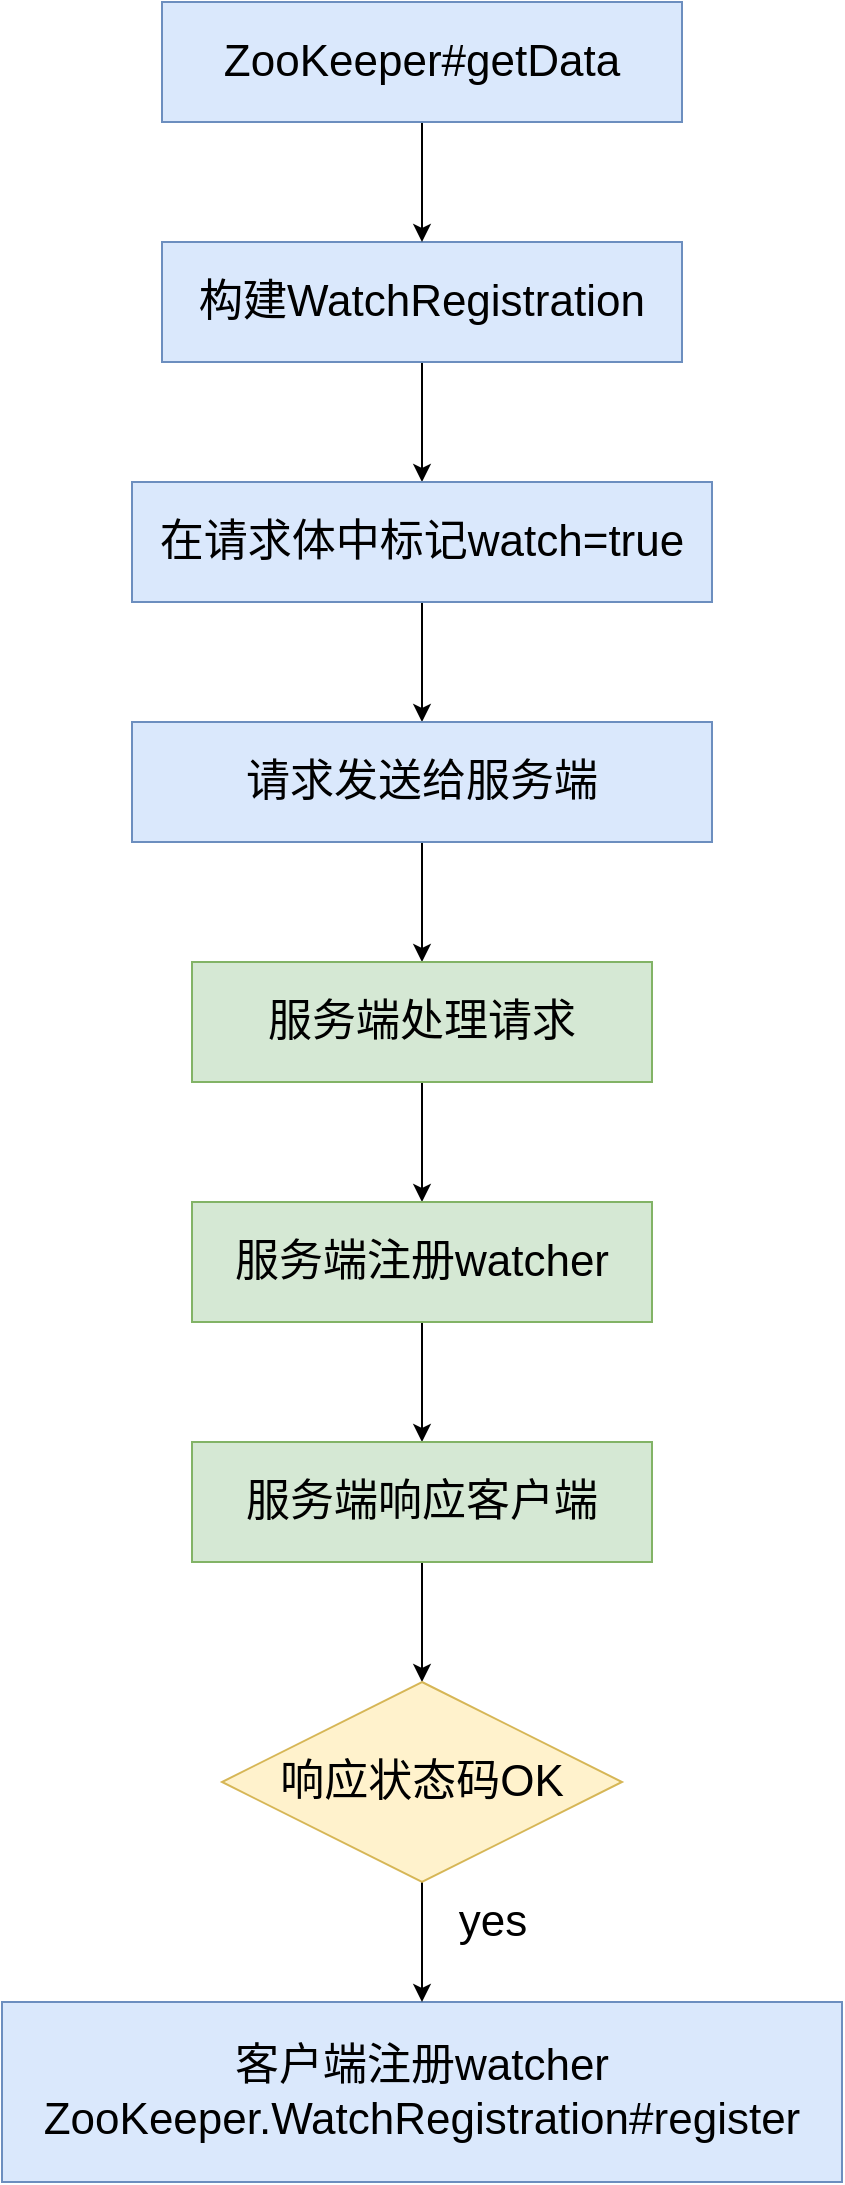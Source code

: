 <mxfile version="13.9.9" type="device"><diagram id="PBWARIP47UhOxaEUBx-5" name="第 1 页"><mxGraphModel dx="1278" dy="948" grid="1" gridSize="10" guides="1" tooltips="1" connect="1" arrows="1" fold="1" page="1" pageScale="1" pageWidth="1400" pageHeight="850" math="0" shadow="0"><root><mxCell id="0"/><mxCell id="1" parent="0"/><mxCell id="kIr-zvixQ_fCHMIN5I4--7" style="edgeStyle=orthogonalEdgeStyle;rounded=0;orthogonalLoop=1;jettySize=auto;html=1;entryX=0.5;entryY=0;entryDx=0;entryDy=0;" edge="1" parent="1" source="kIr-zvixQ_fCHMIN5I4--1" target="kIr-zvixQ_fCHMIN5I4--3"><mxGeometry relative="1" as="geometry"/></mxCell><mxCell id="kIr-zvixQ_fCHMIN5I4--1" value="&lt;font style=&quot;font-size: 22px&quot;&gt;构建WatchRegistration&lt;/font&gt;" style="rounded=0;whiteSpace=wrap;html=1;fillColor=#dae8fc;strokeColor=#6c8ebf;" vertex="1" parent="1"><mxGeometry x="170" y="290" width="260" height="60" as="geometry"/></mxCell><mxCell id="kIr-zvixQ_fCHMIN5I4--6" style="edgeStyle=orthogonalEdgeStyle;rounded=0;orthogonalLoop=1;jettySize=auto;html=1;" edge="1" parent="1" source="kIr-zvixQ_fCHMIN5I4--2" target="kIr-zvixQ_fCHMIN5I4--1"><mxGeometry relative="1" as="geometry"/></mxCell><mxCell id="kIr-zvixQ_fCHMIN5I4--2" value="&lt;font style=&quot;font-size: 22px&quot;&gt;ZooKeeper#getData&lt;/font&gt;" style="rounded=0;whiteSpace=wrap;html=1;fillColor=#dae8fc;strokeColor=#6c8ebf;" vertex="1" parent="1"><mxGeometry x="170" y="170" width="260" height="60" as="geometry"/></mxCell><mxCell id="kIr-zvixQ_fCHMIN5I4--8" style="edgeStyle=orthogonalEdgeStyle;rounded=0;orthogonalLoop=1;jettySize=auto;html=1;" edge="1" parent="1" source="kIr-zvixQ_fCHMIN5I4--3" target="kIr-zvixQ_fCHMIN5I4--4"><mxGeometry relative="1" as="geometry"/></mxCell><mxCell id="kIr-zvixQ_fCHMIN5I4--3" value="&lt;font style=&quot;font-size: 22px&quot;&gt;在请求体中标记watch=true&lt;/font&gt;" style="rounded=0;whiteSpace=wrap;html=1;fillColor=#dae8fc;strokeColor=#6c8ebf;" vertex="1" parent="1"><mxGeometry x="155" y="410" width="290" height="60" as="geometry"/></mxCell><mxCell id="kIr-zvixQ_fCHMIN5I4--15" style="edgeStyle=orthogonalEdgeStyle;rounded=0;orthogonalLoop=1;jettySize=auto;html=1;entryX=0.5;entryY=0;entryDx=0;entryDy=0;" edge="1" parent="1" source="kIr-zvixQ_fCHMIN5I4--4" target="kIr-zvixQ_fCHMIN5I4--10"><mxGeometry relative="1" as="geometry"/></mxCell><mxCell id="kIr-zvixQ_fCHMIN5I4--4" value="&lt;font style=&quot;font-size: 22px&quot;&gt;请求发送给服务端&lt;/font&gt;" style="rounded=0;whiteSpace=wrap;html=1;fillColor=#dae8fc;strokeColor=#6c8ebf;" vertex="1" parent="1"><mxGeometry x="155" y="530" width="290" height="60" as="geometry"/></mxCell><mxCell id="kIr-zvixQ_fCHMIN5I4--16" style="edgeStyle=orthogonalEdgeStyle;rounded=0;orthogonalLoop=1;jettySize=auto;html=1;entryX=0.5;entryY=0;entryDx=0;entryDy=0;" edge="1" parent="1" source="kIr-zvixQ_fCHMIN5I4--10" target="kIr-zvixQ_fCHMIN5I4--11"><mxGeometry relative="1" as="geometry"/></mxCell><mxCell id="kIr-zvixQ_fCHMIN5I4--10" value="&lt;span style=&quot;font-size: 22px&quot;&gt;服务端处理请求&lt;/span&gt;" style="rounded=0;whiteSpace=wrap;html=1;fillColor=#d5e8d4;strokeColor=#82b366;" vertex="1" parent="1"><mxGeometry x="185" y="650" width="230" height="60" as="geometry"/></mxCell><mxCell id="kIr-zvixQ_fCHMIN5I4--17" style="edgeStyle=orthogonalEdgeStyle;rounded=0;orthogonalLoop=1;jettySize=auto;html=1;entryX=0.5;entryY=0;entryDx=0;entryDy=0;" edge="1" parent="1" source="kIr-zvixQ_fCHMIN5I4--11" target="kIr-zvixQ_fCHMIN5I4--12"><mxGeometry relative="1" as="geometry"/></mxCell><mxCell id="kIr-zvixQ_fCHMIN5I4--11" value="&lt;span style=&quot;font-size: 22px&quot;&gt;服务端注册watcher&lt;/span&gt;" style="rounded=0;whiteSpace=wrap;html=1;fillColor=#d5e8d4;strokeColor=#82b366;" vertex="1" parent="1"><mxGeometry x="185" y="770" width="230" height="60" as="geometry"/></mxCell><mxCell id="kIr-zvixQ_fCHMIN5I4--20" value="" style="edgeStyle=orthogonalEdgeStyle;rounded=0;orthogonalLoop=1;jettySize=auto;html=1;" edge="1" parent="1" source="kIr-zvixQ_fCHMIN5I4--12" target="kIr-zvixQ_fCHMIN5I4--19"><mxGeometry relative="1" as="geometry"/></mxCell><mxCell id="kIr-zvixQ_fCHMIN5I4--12" value="&lt;span style=&quot;font-size: 22px&quot;&gt;服务端响应客户端&lt;/span&gt;" style="rounded=0;whiteSpace=wrap;html=1;fillColor=#d5e8d4;strokeColor=#82b366;" vertex="1" parent="1"><mxGeometry x="185" y="890" width="230" height="60" as="geometry"/></mxCell><mxCell id="kIr-zvixQ_fCHMIN5I4--18" value="&lt;span style=&quot;font-size: 22px&quot;&gt;客户端注册watcher&lt;br&gt;ZooKeeper.WatchRegistration#register&lt;/span&gt;" style="rounded=0;whiteSpace=wrap;html=1;fillColor=#dae8fc;strokeColor=#6c8ebf;" vertex="1" parent="1"><mxGeometry x="90" y="1170" width="420" height="90" as="geometry"/></mxCell><mxCell id="kIr-zvixQ_fCHMIN5I4--21" value="" style="edgeStyle=orthogonalEdgeStyle;rounded=0;orthogonalLoop=1;jettySize=auto;html=1;" edge="1" parent="1" source="kIr-zvixQ_fCHMIN5I4--19" target="kIr-zvixQ_fCHMIN5I4--18"><mxGeometry relative="1" as="geometry"/></mxCell><mxCell id="kIr-zvixQ_fCHMIN5I4--19" value="&lt;font style=&quot;font-size: 22px&quot;&gt;响应状态码OK&lt;/font&gt;" style="rhombus;whiteSpace=wrap;html=1;fillColor=#fff2cc;strokeColor=#d6b656;" vertex="1" parent="1"><mxGeometry x="200" y="1010" width="200" height="100" as="geometry"/></mxCell><mxCell id="kIr-zvixQ_fCHMIN5I4--22" value="&lt;font style=&quot;font-size: 22px&quot;&gt;yes&lt;/font&gt;" style="text;html=1;align=center;verticalAlign=middle;resizable=0;points=[];autosize=1;" vertex="1" parent="1"><mxGeometry x="310" y="1120" width="50" height="20" as="geometry"/></mxCell></root></mxGraphModel></diagram></mxfile>